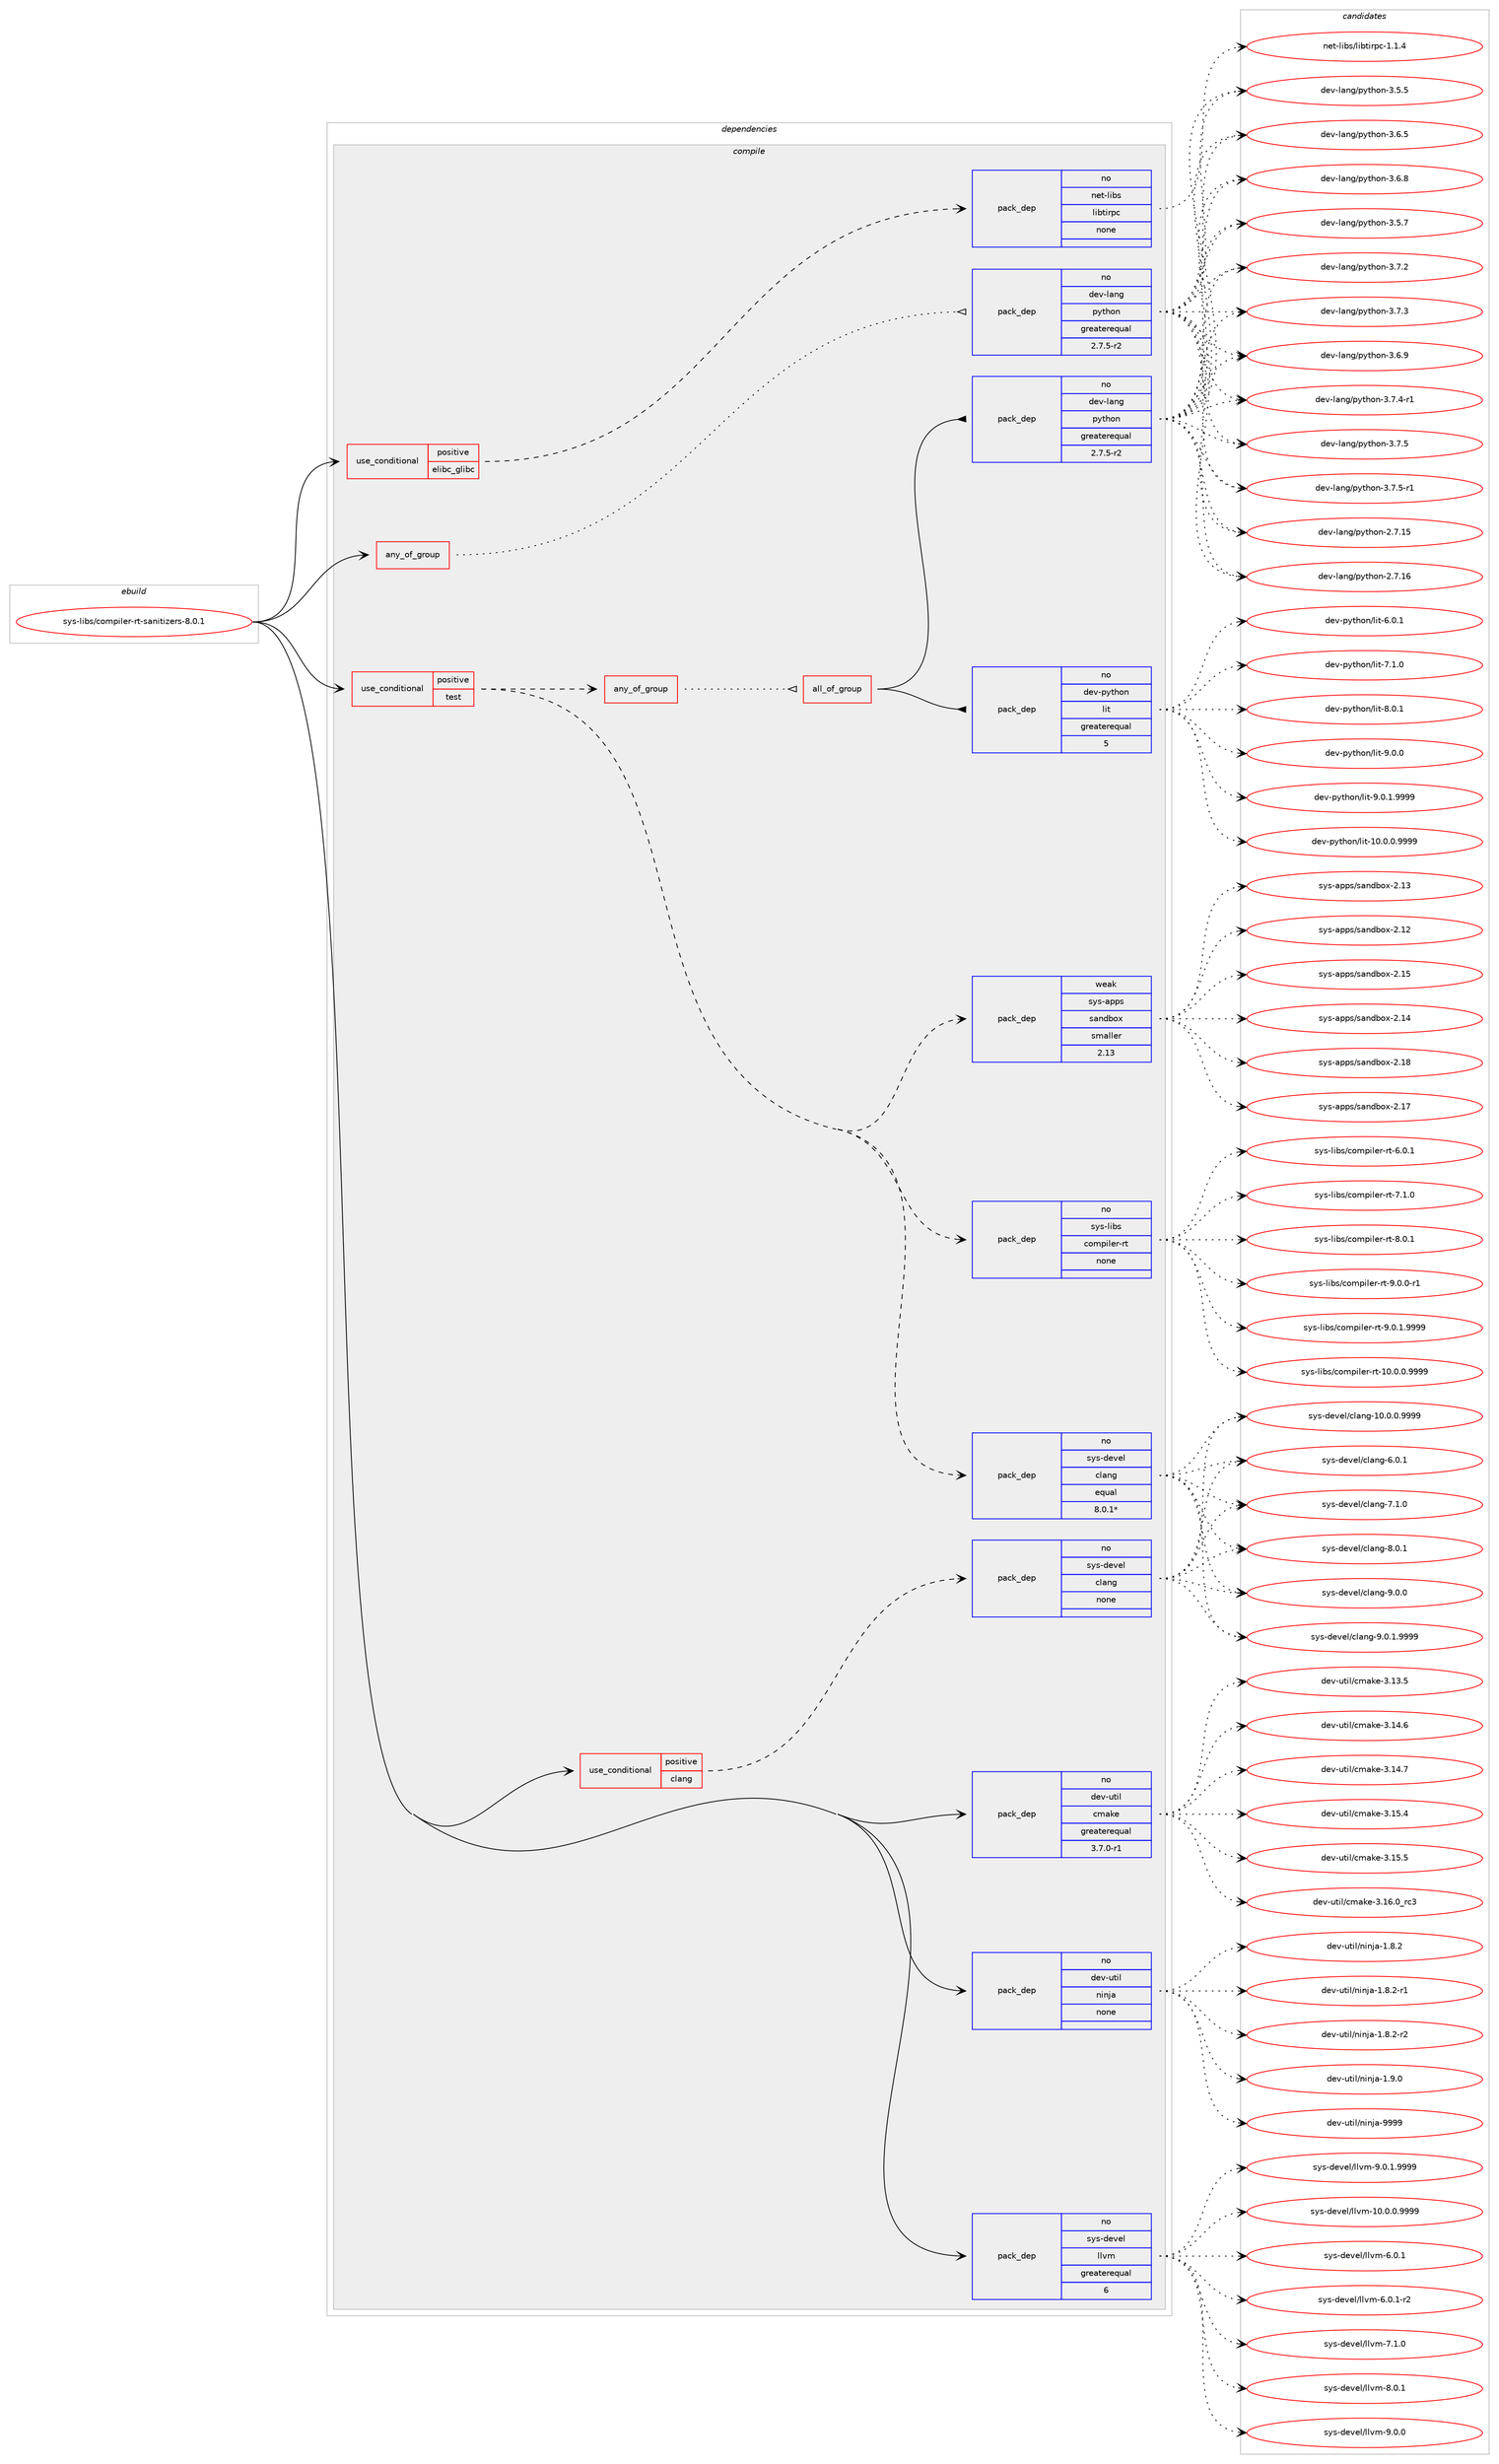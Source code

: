 digraph prolog {

# *************
# Graph options
# *************

newrank=true;
concentrate=true;
compound=true;
graph [rankdir=LR,fontname=Helvetica,fontsize=10,ranksep=1.5];#, ranksep=2.5, nodesep=0.2];
edge  [arrowhead=vee];
node  [fontname=Helvetica,fontsize=10];

# **********
# The ebuild
# **********

subgraph cluster_leftcol {
color=gray;
rank=same;
label=<<i>ebuild</i>>;
id [label="sys-libs/compiler-rt-sanitizers-8.0.1", color=red, width=4, href="../sys-libs/compiler-rt-sanitizers-8.0.1.svg"];
}

# ****************
# The dependencies
# ****************

subgraph cluster_midcol {
color=gray;
label=<<i>dependencies</i>>;
subgraph cluster_compile {
fillcolor="#eeeeee";
style=filled;
label=<<i>compile</i>>;
subgraph any15185 {
dependency896314 [label=<<TABLE BORDER="0" CELLBORDER="1" CELLSPACING="0" CELLPADDING="4"><TR><TD CELLPADDING="10">any_of_group</TD></TR></TABLE>>, shape=none, color=red];subgraph pack665337 {
dependency896315 [label=<<TABLE BORDER="0" CELLBORDER="1" CELLSPACING="0" CELLPADDING="4" WIDTH="220"><TR><TD ROWSPAN="6" CELLPADDING="30">pack_dep</TD></TR><TR><TD WIDTH="110">no</TD></TR><TR><TD>dev-lang</TD></TR><TR><TD>python</TD></TR><TR><TD>greaterequal</TD></TR><TR><TD>2.7.5-r2</TD></TR></TABLE>>, shape=none, color=blue];
}
dependency896314:e -> dependency896315:w [weight=20,style="dotted",arrowhead="oinv"];
}
id:e -> dependency896314:w [weight=20,style="solid",arrowhead="vee"];
subgraph cond215247 {
dependency896316 [label=<<TABLE BORDER="0" CELLBORDER="1" CELLSPACING="0" CELLPADDING="4"><TR><TD ROWSPAN="3" CELLPADDING="10">use_conditional</TD></TR><TR><TD>positive</TD></TR><TR><TD>clang</TD></TR></TABLE>>, shape=none, color=red];
subgraph pack665338 {
dependency896317 [label=<<TABLE BORDER="0" CELLBORDER="1" CELLSPACING="0" CELLPADDING="4" WIDTH="220"><TR><TD ROWSPAN="6" CELLPADDING="30">pack_dep</TD></TR><TR><TD WIDTH="110">no</TD></TR><TR><TD>sys-devel</TD></TR><TR><TD>clang</TD></TR><TR><TD>none</TD></TR><TR><TD></TD></TR></TABLE>>, shape=none, color=blue];
}
dependency896316:e -> dependency896317:w [weight=20,style="dashed",arrowhead="vee"];
}
id:e -> dependency896316:w [weight=20,style="solid",arrowhead="vee"];
subgraph cond215248 {
dependency896318 [label=<<TABLE BORDER="0" CELLBORDER="1" CELLSPACING="0" CELLPADDING="4"><TR><TD ROWSPAN="3" CELLPADDING="10">use_conditional</TD></TR><TR><TD>positive</TD></TR><TR><TD>elibc_glibc</TD></TR></TABLE>>, shape=none, color=red];
subgraph pack665339 {
dependency896319 [label=<<TABLE BORDER="0" CELLBORDER="1" CELLSPACING="0" CELLPADDING="4" WIDTH="220"><TR><TD ROWSPAN="6" CELLPADDING="30">pack_dep</TD></TR><TR><TD WIDTH="110">no</TD></TR><TR><TD>net-libs</TD></TR><TR><TD>libtirpc</TD></TR><TR><TD>none</TD></TR><TR><TD></TD></TR></TABLE>>, shape=none, color=blue];
}
dependency896318:e -> dependency896319:w [weight=20,style="dashed",arrowhead="vee"];
}
id:e -> dependency896318:w [weight=20,style="solid",arrowhead="vee"];
subgraph cond215249 {
dependency896320 [label=<<TABLE BORDER="0" CELLBORDER="1" CELLSPACING="0" CELLPADDING="4"><TR><TD ROWSPAN="3" CELLPADDING="10">use_conditional</TD></TR><TR><TD>positive</TD></TR><TR><TD>test</TD></TR></TABLE>>, shape=none, color=red];
subgraph pack665340 {
dependency896321 [label=<<TABLE BORDER="0" CELLBORDER="1" CELLSPACING="0" CELLPADDING="4" WIDTH="220"><TR><TD ROWSPAN="6" CELLPADDING="30">pack_dep</TD></TR><TR><TD WIDTH="110">weak</TD></TR><TR><TD>sys-apps</TD></TR><TR><TD>sandbox</TD></TR><TR><TD>smaller</TD></TR><TR><TD>2.13</TD></TR></TABLE>>, shape=none, color=blue];
}
dependency896320:e -> dependency896321:w [weight=20,style="dashed",arrowhead="vee"];
subgraph any15186 {
dependency896322 [label=<<TABLE BORDER="0" CELLBORDER="1" CELLSPACING="0" CELLPADDING="4"><TR><TD CELLPADDING="10">any_of_group</TD></TR></TABLE>>, shape=none, color=red];subgraph all548 {
dependency896323 [label=<<TABLE BORDER="0" CELLBORDER="1" CELLSPACING="0" CELLPADDING="4"><TR><TD CELLPADDING="10">all_of_group</TD></TR></TABLE>>, shape=none, color=red];subgraph pack665341 {
dependency896324 [label=<<TABLE BORDER="0" CELLBORDER="1" CELLSPACING="0" CELLPADDING="4" WIDTH="220"><TR><TD ROWSPAN="6" CELLPADDING="30">pack_dep</TD></TR><TR><TD WIDTH="110">no</TD></TR><TR><TD>dev-lang</TD></TR><TR><TD>python</TD></TR><TR><TD>greaterequal</TD></TR><TR><TD>2.7.5-r2</TD></TR></TABLE>>, shape=none, color=blue];
}
dependency896323:e -> dependency896324:w [weight=20,style="solid",arrowhead="inv"];
subgraph pack665342 {
dependency896325 [label=<<TABLE BORDER="0" CELLBORDER="1" CELLSPACING="0" CELLPADDING="4" WIDTH="220"><TR><TD ROWSPAN="6" CELLPADDING="30">pack_dep</TD></TR><TR><TD WIDTH="110">no</TD></TR><TR><TD>dev-python</TD></TR><TR><TD>lit</TD></TR><TR><TD>greaterequal</TD></TR><TR><TD>5</TD></TR></TABLE>>, shape=none, color=blue];
}
dependency896323:e -> dependency896325:w [weight=20,style="solid",arrowhead="inv"];
}
dependency896322:e -> dependency896323:w [weight=20,style="dotted",arrowhead="oinv"];
}
dependency896320:e -> dependency896322:w [weight=20,style="dashed",arrowhead="vee"];
subgraph pack665343 {
dependency896326 [label=<<TABLE BORDER="0" CELLBORDER="1" CELLSPACING="0" CELLPADDING="4" WIDTH="220"><TR><TD ROWSPAN="6" CELLPADDING="30">pack_dep</TD></TR><TR><TD WIDTH="110">no</TD></TR><TR><TD>sys-devel</TD></TR><TR><TD>clang</TD></TR><TR><TD>equal</TD></TR><TR><TD>8.0.1*</TD></TR></TABLE>>, shape=none, color=blue];
}
dependency896320:e -> dependency896326:w [weight=20,style="dashed",arrowhead="vee"];
subgraph pack665344 {
dependency896327 [label=<<TABLE BORDER="0" CELLBORDER="1" CELLSPACING="0" CELLPADDING="4" WIDTH="220"><TR><TD ROWSPAN="6" CELLPADDING="30">pack_dep</TD></TR><TR><TD WIDTH="110">no</TD></TR><TR><TD>sys-libs</TD></TR><TR><TD>compiler-rt</TD></TR><TR><TD>none</TD></TR><TR><TD></TD></TR></TABLE>>, shape=none, color=blue];
}
dependency896320:e -> dependency896327:w [weight=20,style="dashed",arrowhead="vee"];
}
id:e -> dependency896320:w [weight=20,style="solid",arrowhead="vee"];
subgraph pack665345 {
dependency896328 [label=<<TABLE BORDER="0" CELLBORDER="1" CELLSPACING="0" CELLPADDING="4" WIDTH="220"><TR><TD ROWSPAN="6" CELLPADDING="30">pack_dep</TD></TR><TR><TD WIDTH="110">no</TD></TR><TR><TD>dev-util</TD></TR><TR><TD>cmake</TD></TR><TR><TD>greaterequal</TD></TR><TR><TD>3.7.0-r1</TD></TR></TABLE>>, shape=none, color=blue];
}
id:e -> dependency896328:w [weight=20,style="solid",arrowhead="vee"];
subgraph pack665346 {
dependency896329 [label=<<TABLE BORDER="0" CELLBORDER="1" CELLSPACING="0" CELLPADDING="4" WIDTH="220"><TR><TD ROWSPAN="6" CELLPADDING="30">pack_dep</TD></TR><TR><TD WIDTH="110">no</TD></TR><TR><TD>dev-util</TD></TR><TR><TD>ninja</TD></TR><TR><TD>none</TD></TR><TR><TD></TD></TR></TABLE>>, shape=none, color=blue];
}
id:e -> dependency896329:w [weight=20,style="solid",arrowhead="vee"];
subgraph pack665347 {
dependency896330 [label=<<TABLE BORDER="0" CELLBORDER="1" CELLSPACING="0" CELLPADDING="4" WIDTH="220"><TR><TD ROWSPAN="6" CELLPADDING="30">pack_dep</TD></TR><TR><TD WIDTH="110">no</TD></TR><TR><TD>sys-devel</TD></TR><TR><TD>llvm</TD></TR><TR><TD>greaterequal</TD></TR><TR><TD>6</TD></TR></TABLE>>, shape=none, color=blue];
}
id:e -> dependency896330:w [weight=20,style="solid",arrowhead="vee"];
}
subgraph cluster_compileandrun {
fillcolor="#eeeeee";
style=filled;
label=<<i>compile and run</i>>;
}
subgraph cluster_run {
fillcolor="#eeeeee";
style=filled;
label=<<i>run</i>>;
}
}

# **************
# The candidates
# **************

subgraph cluster_choices {
rank=same;
color=gray;
label=<<i>candidates</i>>;

subgraph choice665337 {
color=black;
nodesep=1;
choice10010111845108971101034711212111610411111045504655464953 [label="dev-lang/python-2.7.15", color=red, width=4,href="../dev-lang/python-2.7.15.svg"];
choice10010111845108971101034711212111610411111045504655464954 [label="dev-lang/python-2.7.16", color=red, width=4,href="../dev-lang/python-2.7.16.svg"];
choice100101118451089711010347112121116104111110455146534653 [label="dev-lang/python-3.5.5", color=red, width=4,href="../dev-lang/python-3.5.5.svg"];
choice100101118451089711010347112121116104111110455146534655 [label="dev-lang/python-3.5.7", color=red, width=4,href="../dev-lang/python-3.5.7.svg"];
choice100101118451089711010347112121116104111110455146544653 [label="dev-lang/python-3.6.5", color=red, width=4,href="../dev-lang/python-3.6.5.svg"];
choice100101118451089711010347112121116104111110455146544656 [label="dev-lang/python-3.6.8", color=red, width=4,href="../dev-lang/python-3.6.8.svg"];
choice100101118451089711010347112121116104111110455146544657 [label="dev-lang/python-3.6.9", color=red, width=4,href="../dev-lang/python-3.6.9.svg"];
choice100101118451089711010347112121116104111110455146554650 [label="dev-lang/python-3.7.2", color=red, width=4,href="../dev-lang/python-3.7.2.svg"];
choice100101118451089711010347112121116104111110455146554651 [label="dev-lang/python-3.7.3", color=red, width=4,href="../dev-lang/python-3.7.3.svg"];
choice1001011184510897110103471121211161041111104551465546524511449 [label="dev-lang/python-3.7.4-r1", color=red, width=4,href="../dev-lang/python-3.7.4-r1.svg"];
choice100101118451089711010347112121116104111110455146554653 [label="dev-lang/python-3.7.5", color=red, width=4,href="../dev-lang/python-3.7.5.svg"];
choice1001011184510897110103471121211161041111104551465546534511449 [label="dev-lang/python-3.7.5-r1", color=red, width=4,href="../dev-lang/python-3.7.5-r1.svg"];
dependency896315:e -> choice10010111845108971101034711212111610411111045504655464953:w [style=dotted,weight="100"];
dependency896315:e -> choice10010111845108971101034711212111610411111045504655464954:w [style=dotted,weight="100"];
dependency896315:e -> choice100101118451089711010347112121116104111110455146534653:w [style=dotted,weight="100"];
dependency896315:e -> choice100101118451089711010347112121116104111110455146534655:w [style=dotted,weight="100"];
dependency896315:e -> choice100101118451089711010347112121116104111110455146544653:w [style=dotted,weight="100"];
dependency896315:e -> choice100101118451089711010347112121116104111110455146544656:w [style=dotted,weight="100"];
dependency896315:e -> choice100101118451089711010347112121116104111110455146544657:w [style=dotted,weight="100"];
dependency896315:e -> choice100101118451089711010347112121116104111110455146554650:w [style=dotted,weight="100"];
dependency896315:e -> choice100101118451089711010347112121116104111110455146554651:w [style=dotted,weight="100"];
dependency896315:e -> choice1001011184510897110103471121211161041111104551465546524511449:w [style=dotted,weight="100"];
dependency896315:e -> choice100101118451089711010347112121116104111110455146554653:w [style=dotted,weight="100"];
dependency896315:e -> choice1001011184510897110103471121211161041111104551465546534511449:w [style=dotted,weight="100"];
}
subgraph choice665338 {
color=black;
nodesep=1;
choice11512111545100101118101108479910897110103454948464846484657575757 [label="sys-devel/clang-10.0.0.9999", color=red, width=4,href="../sys-devel/clang-10.0.0.9999.svg"];
choice11512111545100101118101108479910897110103455446484649 [label="sys-devel/clang-6.0.1", color=red, width=4,href="../sys-devel/clang-6.0.1.svg"];
choice11512111545100101118101108479910897110103455546494648 [label="sys-devel/clang-7.1.0", color=red, width=4,href="../sys-devel/clang-7.1.0.svg"];
choice11512111545100101118101108479910897110103455646484649 [label="sys-devel/clang-8.0.1", color=red, width=4,href="../sys-devel/clang-8.0.1.svg"];
choice11512111545100101118101108479910897110103455746484648 [label="sys-devel/clang-9.0.0", color=red, width=4,href="../sys-devel/clang-9.0.0.svg"];
choice115121115451001011181011084799108971101034557464846494657575757 [label="sys-devel/clang-9.0.1.9999", color=red, width=4,href="../sys-devel/clang-9.0.1.9999.svg"];
dependency896317:e -> choice11512111545100101118101108479910897110103454948464846484657575757:w [style=dotted,weight="100"];
dependency896317:e -> choice11512111545100101118101108479910897110103455446484649:w [style=dotted,weight="100"];
dependency896317:e -> choice11512111545100101118101108479910897110103455546494648:w [style=dotted,weight="100"];
dependency896317:e -> choice11512111545100101118101108479910897110103455646484649:w [style=dotted,weight="100"];
dependency896317:e -> choice11512111545100101118101108479910897110103455746484648:w [style=dotted,weight="100"];
dependency896317:e -> choice115121115451001011181011084799108971101034557464846494657575757:w [style=dotted,weight="100"];
}
subgraph choice665339 {
color=black;
nodesep=1;
choice1101011164510810598115471081059811610511411299454946494652 [label="net-libs/libtirpc-1.1.4", color=red, width=4,href="../net-libs/libtirpc-1.1.4.svg"];
dependency896319:e -> choice1101011164510810598115471081059811610511411299454946494652:w [style=dotted,weight="100"];
}
subgraph choice665340 {
color=black;
nodesep=1;
choice11512111545971121121154711597110100981111204550464950 [label="sys-apps/sandbox-2.12", color=red, width=4,href="../sys-apps/sandbox-2.12.svg"];
choice11512111545971121121154711597110100981111204550464951 [label="sys-apps/sandbox-2.13", color=red, width=4,href="../sys-apps/sandbox-2.13.svg"];
choice11512111545971121121154711597110100981111204550464952 [label="sys-apps/sandbox-2.14", color=red, width=4,href="../sys-apps/sandbox-2.14.svg"];
choice11512111545971121121154711597110100981111204550464953 [label="sys-apps/sandbox-2.15", color=red, width=4,href="../sys-apps/sandbox-2.15.svg"];
choice11512111545971121121154711597110100981111204550464955 [label="sys-apps/sandbox-2.17", color=red, width=4,href="../sys-apps/sandbox-2.17.svg"];
choice11512111545971121121154711597110100981111204550464956 [label="sys-apps/sandbox-2.18", color=red, width=4,href="../sys-apps/sandbox-2.18.svg"];
dependency896321:e -> choice11512111545971121121154711597110100981111204550464950:w [style=dotted,weight="100"];
dependency896321:e -> choice11512111545971121121154711597110100981111204550464951:w [style=dotted,weight="100"];
dependency896321:e -> choice11512111545971121121154711597110100981111204550464952:w [style=dotted,weight="100"];
dependency896321:e -> choice11512111545971121121154711597110100981111204550464953:w [style=dotted,weight="100"];
dependency896321:e -> choice11512111545971121121154711597110100981111204550464955:w [style=dotted,weight="100"];
dependency896321:e -> choice11512111545971121121154711597110100981111204550464956:w [style=dotted,weight="100"];
}
subgraph choice665341 {
color=black;
nodesep=1;
choice10010111845108971101034711212111610411111045504655464953 [label="dev-lang/python-2.7.15", color=red, width=4,href="../dev-lang/python-2.7.15.svg"];
choice10010111845108971101034711212111610411111045504655464954 [label="dev-lang/python-2.7.16", color=red, width=4,href="../dev-lang/python-2.7.16.svg"];
choice100101118451089711010347112121116104111110455146534653 [label="dev-lang/python-3.5.5", color=red, width=4,href="../dev-lang/python-3.5.5.svg"];
choice100101118451089711010347112121116104111110455146534655 [label="dev-lang/python-3.5.7", color=red, width=4,href="../dev-lang/python-3.5.7.svg"];
choice100101118451089711010347112121116104111110455146544653 [label="dev-lang/python-3.6.5", color=red, width=4,href="../dev-lang/python-3.6.5.svg"];
choice100101118451089711010347112121116104111110455146544656 [label="dev-lang/python-3.6.8", color=red, width=4,href="../dev-lang/python-3.6.8.svg"];
choice100101118451089711010347112121116104111110455146544657 [label="dev-lang/python-3.6.9", color=red, width=4,href="../dev-lang/python-3.6.9.svg"];
choice100101118451089711010347112121116104111110455146554650 [label="dev-lang/python-3.7.2", color=red, width=4,href="../dev-lang/python-3.7.2.svg"];
choice100101118451089711010347112121116104111110455146554651 [label="dev-lang/python-3.7.3", color=red, width=4,href="../dev-lang/python-3.7.3.svg"];
choice1001011184510897110103471121211161041111104551465546524511449 [label="dev-lang/python-3.7.4-r1", color=red, width=4,href="../dev-lang/python-3.7.4-r1.svg"];
choice100101118451089711010347112121116104111110455146554653 [label="dev-lang/python-3.7.5", color=red, width=4,href="../dev-lang/python-3.7.5.svg"];
choice1001011184510897110103471121211161041111104551465546534511449 [label="dev-lang/python-3.7.5-r1", color=red, width=4,href="../dev-lang/python-3.7.5-r1.svg"];
dependency896324:e -> choice10010111845108971101034711212111610411111045504655464953:w [style=dotted,weight="100"];
dependency896324:e -> choice10010111845108971101034711212111610411111045504655464954:w [style=dotted,weight="100"];
dependency896324:e -> choice100101118451089711010347112121116104111110455146534653:w [style=dotted,weight="100"];
dependency896324:e -> choice100101118451089711010347112121116104111110455146534655:w [style=dotted,weight="100"];
dependency896324:e -> choice100101118451089711010347112121116104111110455146544653:w [style=dotted,weight="100"];
dependency896324:e -> choice100101118451089711010347112121116104111110455146544656:w [style=dotted,weight="100"];
dependency896324:e -> choice100101118451089711010347112121116104111110455146544657:w [style=dotted,weight="100"];
dependency896324:e -> choice100101118451089711010347112121116104111110455146554650:w [style=dotted,weight="100"];
dependency896324:e -> choice100101118451089711010347112121116104111110455146554651:w [style=dotted,weight="100"];
dependency896324:e -> choice1001011184510897110103471121211161041111104551465546524511449:w [style=dotted,weight="100"];
dependency896324:e -> choice100101118451089711010347112121116104111110455146554653:w [style=dotted,weight="100"];
dependency896324:e -> choice1001011184510897110103471121211161041111104551465546534511449:w [style=dotted,weight="100"];
}
subgraph choice665342 {
color=black;
nodesep=1;
choice1001011184511212111610411111047108105116454948464846484657575757 [label="dev-python/lit-10.0.0.9999", color=red, width=4,href="../dev-python/lit-10.0.0.9999.svg"];
choice1001011184511212111610411111047108105116455446484649 [label="dev-python/lit-6.0.1", color=red, width=4,href="../dev-python/lit-6.0.1.svg"];
choice1001011184511212111610411111047108105116455546494648 [label="dev-python/lit-7.1.0", color=red, width=4,href="../dev-python/lit-7.1.0.svg"];
choice1001011184511212111610411111047108105116455646484649 [label="dev-python/lit-8.0.1", color=red, width=4,href="../dev-python/lit-8.0.1.svg"];
choice1001011184511212111610411111047108105116455746484648 [label="dev-python/lit-9.0.0", color=red, width=4,href="../dev-python/lit-9.0.0.svg"];
choice10010111845112121116104111110471081051164557464846494657575757 [label="dev-python/lit-9.0.1.9999", color=red, width=4,href="../dev-python/lit-9.0.1.9999.svg"];
dependency896325:e -> choice1001011184511212111610411111047108105116454948464846484657575757:w [style=dotted,weight="100"];
dependency896325:e -> choice1001011184511212111610411111047108105116455446484649:w [style=dotted,weight="100"];
dependency896325:e -> choice1001011184511212111610411111047108105116455546494648:w [style=dotted,weight="100"];
dependency896325:e -> choice1001011184511212111610411111047108105116455646484649:w [style=dotted,weight="100"];
dependency896325:e -> choice1001011184511212111610411111047108105116455746484648:w [style=dotted,weight="100"];
dependency896325:e -> choice10010111845112121116104111110471081051164557464846494657575757:w [style=dotted,weight="100"];
}
subgraph choice665343 {
color=black;
nodesep=1;
choice11512111545100101118101108479910897110103454948464846484657575757 [label="sys-devel/clang-10.0.0.9999", color=red, width=4,href="../sys-devel/clang-10.0.0.9999.svg"];
choice11512111545100101118101108479910897110103455446484649 [label="sys-devel/clang-6.0.1", color=red, width=4,href="../sys-devel/clang-6.0.1.svg"];
choice11512111545100101118101108479910897110103455546494648 [label="sys-devel/clang-7.1.0", color=red, width=4,href="../sys-devel/clang-7.1.0.svg"];
choice11512111545100101118101108479910897110103455646484649 [label="sys-devel/clang-8.0.1", color=red, width=4,href="../sys-devel/clang-8.0.1.svg"];
choice11512111545100101118101108479910897110103455746484648 [label="sys-devel/clang-9.0.0", color=red, width=4,href="../sys-devel/clang-9.0.0.svg"];
choice115121115451001011181011084799108971101034557464846494657575757 [label="sys-devel/clang-9.0.1.9999", color=red, width=4,href="../sys-devel/clang-9.0.1.9999.svg"];
dependency896326:e -> choice11512111545100101118101108479910897110103454948464846484657575757:w [style=dotted,weight="100"];
dependency896326:e -> choice11512111545100101118101108479910897110103455446484649:w [style=dotted,weight="100"];
dependency896326:e -> choice11512111545100101118101108479910897110103455546494648:w [style=dotted,weight="100"];
dependency896326:e -> choice11512111545100101118101108479910897110103455646484649:w [style=dotted,weight="100"];
dependency896326:e -> choice11512111545100101118101108479910897110103455746484648:w [style=dotted,weight="100"];
dependency896326:e -> choice115121115451001011181011084799108971101034557464846494657575757:w [style=dotted,weight="100"];
}
subgraph choice665344 {
color=black;
nodesep=1;
choice1151211154510810598115479911110911210510810111445114116454948464846484657575757 [label="sys-libs/compiler-rt-10.0.0.9999", color=red, width=4,href="../sys-libs/compiler-rt-10.0.0.9999.svg"];
choice1151211154510810598115479911110911210510810111445114116455446484649 [label="sys-libs/compiler-rt-6.0.1", color=red, width=4,href="../sys-libs/compiler-rt-6.0.1.svg"];
choice1151211154510810598115479911110911210510810111445114116455546494648 [label="sys-libs/compiler-rt-7.1.0", color=red, width=4,href="../sys-libs/compiler-rt-7.1.0.svg"];
choice1151211154510810598115479911110911210510810111445114116455646484649 [label="sys-libs/compiler-rt-8.0.1", color=red, width=4,href="../sys-libs/compiler-rt-8.0.1.svg"];
choice11512111545108105981154799111109112105108101114451141164557464846484511449 [label="sys-libs/compiler-rt-9.0.0-r1", color=red, width=4,href="../sys-libs/compiler-rt-9.0.0-r1.svg"];
choice11512111545108105981154799111109112105108101114451141164557464846494657575757 [label="sys-libs/compiler-rt-9.0.1.9999", color=red, width=4,href="../sys-libs/compiler-rt-9.0.1.9999.svg"];
dependency896327:e -> choice1151211154510810598115479911110911210510810111445114116454948464846484657575757:w [style=dotted,weight="100"];
dependency896327:e -> choice1151211154510810598115479911110911210510810111445114116455446484649:w [style=dotted,weight="100"];
dependency896327:e -> choice1151211154510810598115479911110911210510810111445114116455546494648:w [style=dotted,weight="100"];
dependency896327:e -> choice1151211154510810598115479911110911210510810111445114116455646484649:w [style=dotted,weight="100"];
dependency896327:e -> choice11512111545108105981154799111109112105108101114451141164557464846484511449:w [style=dotted,weight="100"];
dependency896327:e -> choice11512111545108105981154799111109112105108101114451141164557464846494657575757:w [style=dotted,weight="100"];
}
subgraph choice665345 {
color=black;
nodesep=1;
choice1001011184511711610510847991099710710145514649514653 [label="dev-util/cmake-3.13.5", color=red, width=4,href="../dev-util/cmake-3.13.5.svg"];
choice1001011184511711610510847991099710710145514649524654 [label="dev-util/cmake-3.14.6", color=red, width=4,href="../dev-util/cmake-3.14.6.svg"];
choice1001011184511711610510847991099710710145514649524655 [label="dev-util/cmake-3.14.7", color=red, width=4,href="../dev-util/cmake-3.14.7.svg"];
choice1001011184511711610510847991099710710145514649534652 [label="dev-util/cmake-3.15.4", color=red, width=4,href="../dev-util/cmake-3.15.4.svg"];
choice1001011184511711610510847991099710710145514649534653 [label="dev-util/cmake-3.15.5", color=red, width=4,href="../dev-util/cmake-3.15.5.svg"];
choice1001011184511711610510847991099710710145514649544648951149951 [label="dev-util/cmake-3.16.0_rc3", color=red, width=4,href="../dev-util/cmake-3.16.0_rc3.svg"];
dependency896328:e -> choice1001011184511711610510847991099710710145514649514653:w [style=dotted,weight="100"];
dependency896328:e -> choice1001011184511711610510847991099710710145514649524654:w [style=dotted,weight="100"];
dependency896328:e -> choice1001011184511711610510847991099710710145514649524655:w [style=dotted,weight="100"];
dependency896328:e -> choice1001011184511711610510847991099710710145514649534652:w [style=dotted,weight="100"];
dependency896328:e -> choice1001011184511711610510847991099710710145514649534653:w [style=dotted,weight="100"];
dependency896328:e -> choice1001011184511711610510847991099710710145514649544648951149951:w [style=dotted,weight="100"];
}
subgraph choice665346 {
color=black;
nodesep=1;
choice100101118451171161051084711010511010697454946564650 [label="dev-util/ninja-1.8.2", color=red, width=4,href="../dev-util/ninja-1.8.2.svg"];
choice1001011184511711610510847110105110106974549465646504511449 [label="dev-util/ninja-1.8.2-r1", color=red, width=4,href="../dev-util/ninja-1.8.2-r1.svg"];
choice1001011184511711610510847110105110106974549465646504511450 [label="dev-util/ninja-1.8.2-r2", color=red, width=4,href="../dev-util/ninja-1.8.2-r2.svg"];
choice100101118451171161051084711010511010697454946574648 [label="dev-util/ninja-1.9.0", color=red, width=4,href="../dev-util/ninja-1.9.0.svg"];
choice1001011184511711610510847110105110106974557575757 [label="dev-util/ninja-9999", color=red, width=4,href="../dev-util/ninja-9999.svg"];
dependency896329:e -> choice100101118451171161051084711010511010697454946564650:w [style=dotted,weight="100"];
dependency896329:e -> choice1001011184511711610510847110105110106974549465646504511449:w [style=dotted,weight="100"];
dependency896329:e -> choice1001011184511711610510847110105110106974549465646504511450:w [style=dotted,weight="100"];
dependency896329:e -> choice100101118451171161051084711010511010697454946574648:w [style=dotted,weight="100"];
dependency896329:e -> choice1001011184511711610510847110105110106974557575757:w [style=dotted,weight="100"];
}
subgraph choice665347 {
color=black;
nodesep=1;
choice1151211154510010111810110847108108118109454948464846484657575757 [label="sys-devel/llvm-10.0.0.9999", color=red, width=4,href="../sys-devel/llvm-10.0.0.9999.svg"];
choice1151211154510010111810110847108108118109455446484649 [label="sys-devel/llvm-6.0.1", color=red, width=4,href="../sys-devel/llvm-6.0.1.svg"];
choice11512111545100101118101108471081081181094554464846494511450 [label="sys-devel/llvm-6.0.1-r2", color=red, width=4,href="../sys-devel/llvm-6.0.1-r2.svg"];
choice1151211154510010111810110847108108118109455546494648 [label="sys-devel/llvm-7.1.0", color=red, width=4,href="../sys-devel/llvm-7.1.0.svg"];
choice1151211154510010111810110847108108118109455646484649 [label="sys-devel/llvm-8.0.1", color=red, width=4,href="../sys-devel/llvm-8.0.1.svg"];
choice1151211154510010111810110847108108118109455746484648 [label="sys-devel/llvm-9.0.0", color=red, width=4,href="../sys-devel/llvm-9.0.0.svg"];
choice11512111545100101118101108471081081181094557464846494657575757 [label="sys-devel/llvm-9.0.1.9999", color=red, width=4,href="../sys-devel/llvm-9.0.1.9999.svg"];
dependency896330:e -> choice1151211154510010111810110847108108118109454948464846484657575757:w [style=dotted,weight="100"];
dependency896330:e -> choice1151211154510010111810110847108108118109455446484649:w [style=dotted,weight="100"];
dependency896330:e -> choice11512111545100101118101108471081081181094554464846494511450:w [style=dotted,weight="100"];
dependency896330:e -> choice1151211154510010111810110847108108118109455546494648:w [style=dotted,weight="100"];
dependency896330:e -> choice1151211154510010111810110847108108118109455646484649:w [style=dotted,weight="100"];
dependency896330:e -> choice1151211154510010111810110847108108118109455746484648:w [style=dotted,weight="100"];
dependency896330:e -> choice11512111545100101118101108471081081181094557464846494657575757:w [style=dotted,weight="100"];
}
}

}
